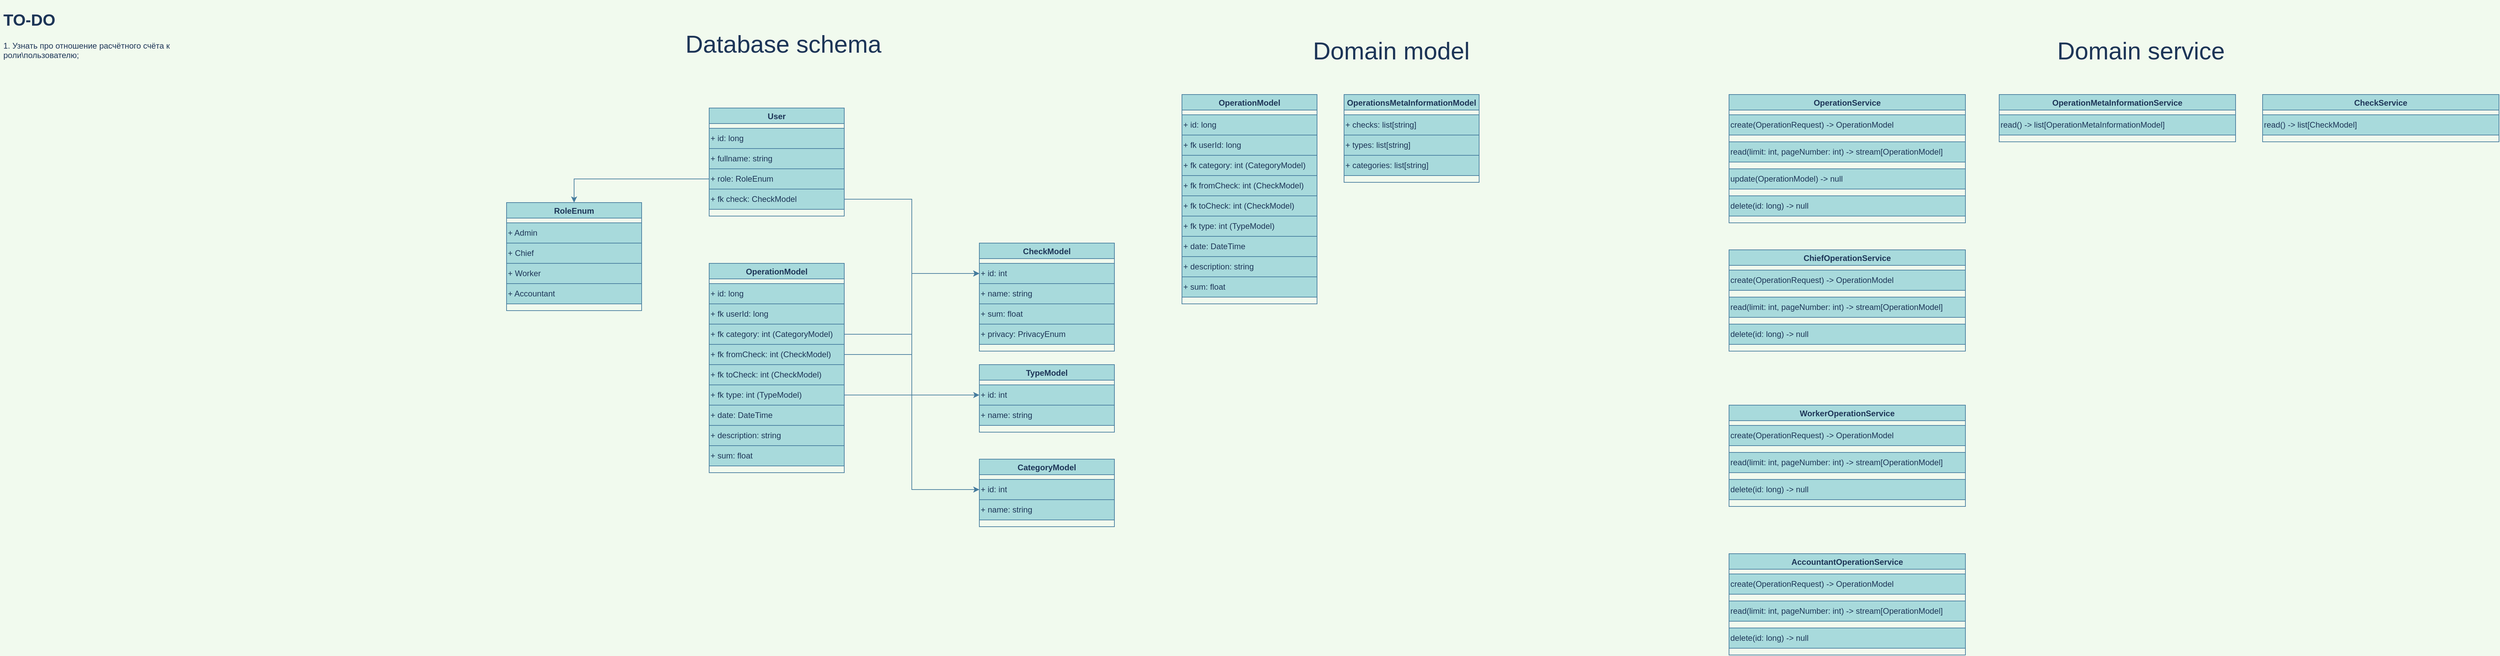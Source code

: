 <mxfile version="15.5.4" type="embed" pages="2"><diagram id="0zTr8NJ6fugIFkMb8NCp" name="Page-1"><mxGraphModel dx="4335" dy="437" grid="1" gridSize="10" guides="1" tooltips="1" connect="1" arrows="1" fold="1" page="1" pageScale="1" pageWidth="850" pageHeight="1100" background="#F1FAEE" math="0" shadow="0"><root><mxCell id="0"/><mxCell id="1" parent="0"/><mxCell id="CKd_9SMvibLWiLTXi5Ua-3" value="OperationService" style="swimlane;fillColor=#A8DADC;strokeColor=#457B9D;fontColor=#1D3557;" parent="1" vertex="1"><mxGeometry x="-790" y="160" width="350" height="190" as="geometry"><mxRectangle x="-900" y="10" width="140" height="30" as="alternateBounds"/></mxGeometry></mxCell><mxCell id="CKd_9SMvibLWiLTXi5Ua-4" value="create(OperationRequest) -&amp;gt; OperationModel" style="rounded=0;whiteSpace=wrap;html=1;align=left;fillColor=#A8DADC;strokeColor=#457B9D;fontColor=#1D3557;" parent="CKd_9SMvibLWiLTXi5Ua-3" vertex="1"><mxGeometry y="30" width="350" height="30" as="geometry"/></mxCell><mxCell id="zcg6ZxX6Wk7aITUErAla-9" value="update(OperationModel) -&amp;gt; null" style="rounded=0;whiteSpace=wrap;html=1;align=left;fillColor=#A8DADC;strokeColor=#457B9D;fontColor=#1D3557;" parent="CKd_9SMvibLWiLTXi5Ua-3" vertex="1"><mxGeometry y="110" width="350" height="30" as="geometry"/></mxCell><mxCell id="zcg6ZxX6Wk7aITUErAla-10" value="read(limit: int, pageNumber: int) -&amp;gt; stream[OperationModel]" style="rounded=0;whiteSpace=wrap;html=1;align=left;fillColor=#A8DADC;strokeColor=#457B9D;fontColor=#1D3557;" parent="CKd_9SMvibLWiLTXi5Ua-3" vertex="1"><mxGeometry y="70" width="350" height="30" as="geometry"/></mxCell><mxCell id="zcg6ZxX6Wk7aITUErAla-11" value="delete(id: long) -&amp;gt; null" style="rounded=0;whiteSpace=wrap;html=1;align=left;fillColor=#A8DADC;strokeColor=#457B9D;fontColor=#1D3557;" parent="CKd_9SMvibLWiLTXi5Ua-3" vertex="1"><mxGeometry y="150" width="350" height="30" as="geometry"/></mxCell><mxCell id="SoRRCeJYyz7D19szBIzm-13" value="&lt;h1&gt;TO-DO&lt;/h1&gt;&lt;p&gt;1. Узнать про отношение расчётного счёта к роли\пользователю;&lt;/p&gt;" style="text;html=1;strokeColor=none;fillColor=none;spacing=5;spacingTop=-20;whiteSpace=wrap;overflow=hidden;rounded=0;fontColor=#1D3557;" parent="1" vertex="1"><mxGeometry x="-3350" y="30" width="330" height="250" as="geometry"/></mxCell><mxCell id="zcg6ZxX6Wk7aITUErAla-1" value="OperationMetaInformationService" style="swimlane;fillColor=#A8DADC;strokeColor=#457B9D;fontColor=#1D3557;" parent="1" vertex="1"><mxGeometry x="-390" y="160" width="350" height="70" as="geometry"><mxRectangle x="-900" y="10" width="140" height="30" as="alternateBounds"/></mxGeometry></mxCell><mxCell id="zcg6ZxX6Wk7aITUErAla-2" value="read() -&amp;gt; list[OperationMetaInformationModel]" style="rounded=0;whiteSpace=wrap;html=1;align=left;fillColor=#A8DADC;strokeColor=#457B9D;fontColor=#1D3557;" parent="zcg6ZxX6Wk7aITUErAla-1" vertex="1"><mxGeometry y="30" width="350" height="30" as="geometry"/></mxCell><mxCell id="zcg6ZxX6Wk7aITUErAla-3" value="OperationsMetaInformationModel" style="swimlane;fillColor=#A8DADC;strokeColor=#457B9D;fontColor=#1D3557;" parent="1" vertex="1"><mxGeometry x="-1360" y="160" width="200" height="130" as="geometry"/></mxCell><mxCell id="zcg6ZxX6Wk7aITUErAla-5" value="+ checks: list[string]" style="rounded=0;whiteSpace=wrap;html=1;align=left;fillColor=#A8DADC;strokeColor=#457B9D;fontColor=#1D3557;" parent="zcg6ZxX6Wk7aITUErAla-3" vertex="1"><mxGeometry y="30" width="200" height="30" as="geometry"/></mxCell><mxCell id="zcg6ZxX6Wk7aITUErAla-7" value="+ types: list[string]" style="rounded=0;whiteSpace=wrap;html=1;align=left;fillColor=#A8DADC;strokeColor=#457B9D;fontColor=#1D3557;" parent="zcg6ZxX6Wk7aITUErAla-3" vertex="1"><mxGeometry y="60" width="200" height="30" as="geometry"/></mxCell><mxCell id="zcg6ZxX6Wk7aITUErAla-8" value="+ categories: list[string]" style="rounded=0;whiteSpace=wrap;html=1;align=left;fillColor=#A8DADC;strokeColor=#457B9D;fontColor=#1D3557;" parent="zcg6ZxX6Wk7aITUErAla-3" vertex="1"><mxGeometry y="90" width="200" height="30" as="geometry"/></mxCell><mxCell id="zcg6ZxX6Wk7aITUErAla-30" value="&lt;font style=&quot;font-size: 36px;&quot;&gt;Database schema&lt;/font&gt;" style="text;html=1;strokeColor=none;fillColor=none;align=center;verticalAlign=middle;whiteSpace=wrap;rounded=0;fontColor=#1D3557;" parent="1" vertex="1"><mxGeometry x="-2420" y="70" width="460" height="30" as="geometry"/></mxCell><mxCell id="zcg6ZxX6Wk7aITUErAla-32" value="&lt;font style=&quot;font-size: 36px;&quot;&gt;Domain model&lt;/font&gt;" style="text;html=1;strokeColor=none;fillColor=none;align=center;verticalAlign=middle;whiteSpace=wrap;rounded=0;fontColor=#1D3557;" parent="1" vertex="1"><mxGeometry x="-1520" y="80" width="460" height="30" as="geometry"/></mxCell><mxCell id="zcg6ZxX6Wk7aITUErAla-42" value="&lt;font style=&quot;font-size: 36px;&quot;&gt;Domain service&lt;/font&gt;" style="text;html=1;strokeColor=none;fillColor=none;align=center;verticalAlign=middle;whiteSpace=wrap;rounded=0;fontColor=#1D3557;" parent="1" vertex="1"><mxGeometry x="-410" y="80" width="460" height="30" as="geometry"/></mxCell><mxCell id="zcg6ZxX6Wk7aITUErAla-43" value="CheckService" style="swimlane;fillColor=#A8DADC;strokeColor=#457B9D;fontColor=#1D3557;" parent="1" vertex="1"><mxGeometry y="160" width="350" height="70" as="geometry"><mxRectangle x="-900" y="10" width="140" height="30" as="alternateBounds"/></mxGeometry></mxCell><mxCell id="zcg6ZxX6Wk7aITUErAla-44" value="read() -&amp;gt; list[CheckModel]" style="rounded=0;whiteSpace=wrap;html=1;align=left;fillColor=#A8DADC;strokeColor=#457B9D;fontColor=#1D3557;" parent="zcg6ZxX6Wk7aITUErAla-43" vertex="1"><mxGeometry y="30" width="350" height="30" as="geometry"/></mxCell><mxCell id="3" value="ChiefOperationService" style="swimlane;fillColor=#A8DADC;strokeColor=#457B9D;fontColor=#1D3557;" vertex="1" parent="1"><mxGeometry x="-790" y="390" width="350" height="150" as="geometry"><mxRectangle x="-900" y="10" width="140" height="30" as="alternateBounds"/></mxGeometry></mxCell><mxCell id="4" value="create(OperationRequest) -&amp;gt; OperationModel" style="rounded=0;whiteSpace=wrap;html=1;align=left;fillColor=#A8DADC;strokeColor=#457B9D;fontColor=#1D3557;" vertex="1" parent="3"><mxGeometry y="30" width="350" height="30" as="geometry"/></mxCell><mxCell id="6" value="read(limit: int, pageNumber: int) -&amp;gt; stream[OperationModel]" style="rounded=0;whiteSpace=wrap;html=1;align=left;fillColor=#A8DADC;strokeColor=#457B9D;fontColor=#1D3557;" vertex="1" parent="3"><mxGeometry y="70" width="350" height="30" as="geometry"/></mxCell><mxCell id="7" value="delete(id: long) -&amp;gt; null" style="rounded=0;whiteSpace=wrap;html=1;align=left;fillColor=#A8DADC;strokeColor=#457B9D;fontColor=#1D3557;" vertex="1" parent="3"><mxGeometry y="110" width="350" height="30" as="geometry"/></mxCell><mxCell id="13" value="OperationModel" style="swimlane;fillColor=#A8DADC;strokeColor=#457B9D;fontColor=#1D3557;" vertex="1" parent="1"><mxGeometry x="-1600" y="160" width="200" height="310" as="geometry"><mxRectangle x="-1300" y="10" width="140" height="30" as="alternateBounds"/></mxGeometry></mxCell><mxCell id="14" value="+ fk fromCheck: int (CheckModel)" style="rounded=0;whiteSpace=wrap;html=1;align=left;fillColor=#A8DADC;strokeColor=#457B9D;fontColor=#1D3557;" vertex="1" parent="13"><mxGeometry y="120" width="200" height="30" as="geometry"/></mxCell><mxCell id="15" value="+ fk type: int (TypeModel)" style="rounded=0;whiteSpace=wrap;html=1;align=left;fillColor=#A8DADC;strokeColor=#457B9D;fontColor=#1D3557;" vertex="1" parent="13"><mxGeometry y="180" width="200" height="30" as="geometry"/></mxCell><mxCell id="16" value="+ fk category: int (CategoryModel)" style="rounded=0;whiteSpace=wrap;html=1;align=left;fillColor=#A8DADC;strokeColor=#457B9D;fontColor=#1D3557;" vertex="1" parent="13"><mxGeometry y="90" width="200" height="30" as="geometry"/></mxCell><mxCell id="17" value="+ description: string" style="rounded=0;whiteSpace=wrap;html=1;align=left;fillColor=#A8DADC;strokeColor=#457B9D;fontColor=#1D3557;" vertex="1" parent="13"><mxGeometry y="240" width="200" height="30" as="geometry"/></mxCell><mxCell id="18" value="+ sum: float" style="rounded=0;whiteSpace=wrap;html=1;align=left;fillColor=#A8DADC;strokeColor=#457B9D;fontColor=#1D3557;" vertex="1" parent="13"><mxGeometry y="270" width="200" height="30" as="geometry"/></mxCell><mxCell id="19" value="+ id: long" style="rounded=0;whiteSpace=wrap;html=1;align=left;fillColor=#A8DADC;strokeColor=#457B9D;fontColor=#1D3557;" vertex="1" parent="13"><mxGeometry y="30" width="200" height="30" as="geometry"/></mxCell><mxCell id="20" value="+ date: DateTime" style="rounded=0;whiteSpace=wrap;html=1;align=left;fillColor=#A8DADC;strokeColor=#457B9D;fontColor=#1D3557;" vertex="1" parent="13"><mxGeometry y="210" width="200" height="30" as="geometry"/></mxCell><mxCell id="21" value="+ fk toCheck: int (CheckModel)" style="rounded=0;whiteSpace=wrap;html=1;align=left;fillColor=#A8DADC;strokeColor=#457B9D;fontColor=#1D3557;" vertex="1" parent="13"><mxGeometry y="150" width="200" height="30" as="geometry"/></mxCell><mxCell id="22" value="+ fk userId: long" style="rounded=0;whiteSpace=wrap;html=1;align=left;fillColor=#A8DADC;strokeColor=#457B9D;fontColor=#1D3557;" vertex="1" parent="13"><mxGeometry y="60" width="200" height="30" as="geometry"/></mxCell><mxCell id="23" value="WorkerOperationService" style="swimlane;fillColor=#A8DADC;strokeColor=#457B9D;fontColor=#1D3557;" vertex="1" parent="1"><mxGeometry x="-790" y="620" width="350" height="150" as="geometry"><mxRectangle x="-900" y="10" width="140" height="30" as="alternateBounds"/></mxGeometry></mxCell><mxCell id="24" value="create(OperationRequest) -&amp;gt; OperationModel" style="rounded=0;whiteSpace=wrap;html=1;align=left;fillColor=#A8DADC;strokeColor=#457B9D;fontColor=#1D3557;" vertex="1" parent="23"><mxGeometry y="30" width="350" height="30" as="geometry"/></mxCell><mxCell id="26" value="read(limit: int, pageNumber: int) -&amp;gt; stream[OperationModel]" style="rounded=0;whiteSpace=wrap;html=1;align=left;fillColor=#A8DADC;strokeColor=#457B9D;fontColor=#1D3557;" vertex="1" parent="23"><mxGeometry y="70" width="350" height="30" as="geometry"/></mxCell><mxCell id="27" value="delete(id: long) -&amp;gt; null" style="rounded=0;whiteSpace=wrap;html=1;align=left;fillColor=#A8DADC;strokeColor=#457B9D;fontColor=#1D3557;" vertex="1" parent="23"><mxGeometry y="110" width="350" height="30" as="geometry"/></mxCell><mxCell id="28" value="AccountantOperationService" style="swimlane;fillColor=#A8DADC;strokeColor=#457B9D;fontColor=#1D3557;" vertex="1" parent="1"><mxGeometry x="-790" y="840" width="350" height="150" as="geometry"><mxRectangle x="-900" y="10" width="140" height="30" as="alternateBounds"/></mxGeometry></mxCell><mxCell id="29" value="create(OperationRequest) -&amp;gt; OperationModel" style="rounded=0;whiteSpace=wrap;html=1;align=left;fillColor=#A8DADC;strokeColor=#457B9D;fontColor=#1D3557;" vertex="1" parent="28"><mxGeometry y="30" width="350" height="30" as="geometry"/></mxCell><mxCell id="31" value="read(limit: int, pageNumber: int) -&amp;gt; stream[OperationModel]" style="rounded=0;whiteSpace=wrap;html=1;align=left;fillColor=#A8DADC;strokeColor=#457B9D;fontColor=#1D3557;" vertex="1" parent="28"><mxGeometry y="70" width="350" height="30" as="geometry"/></mxCell><mxCell id="32" value="delete(id: long) -&amp;gt; null" style="rounded=0;whiteSpace=wrap;html=1;align=left;fillColor=#A8DADC;strokeColor=#457B9D;fontColor=#1D3557;" vertex="1" parent="28"><mxGeometry y="110" width="350" height="30" as="geometry"/></mxCell><mxCell id="CKd_9SMvibLWiLTXi5Ua-19" value="OperationModel" style="swimlane;fillColor=#A8DADC;strokeColor=#457B9D;fontColor=#1D3557;" parent="1" vertex="1"><mxGeometry x="-2300" y="410" width="200" height="310" as="geometry"><mxRectangle x="-1300" y="10" width="140" height="30" as="alternateBounds"/></mxGeometry></mxCell><mxCell id="CKd_9SMvibLWiLTXi5Ua-20" value="+ fk fromCheck: int (CheckModel)" style="rounded=0;whiteSpace=wrap;html=1;align=left;fillColor=#A8DADC;strokeColor=#457B9D;fontColor=#1D3557;" parent="CKd_9SMvibLWiLTXi5Ua-19" vertex="1"><mxGeometry y="120" width="200" height="30" as="geometry"/></mxCell><mxCell id="CKd_9SMvibLWiLTXi5Ua-21" value="+ fk type: int (TypeModel)" style="rounded=0;whiteSpace=wrap;html=1;align=left;fillColor=#A8DADC;strokeColor=#457B9D;fontColor=#1D3557;" parent="CKd_9SMvibLWiLTXi5Ua-19" vertex="1"><mxGeometry y="180" width="200" height="30" as="geometry"/></mxCell><mxCell id="CKd_9SMvibLWiLTXi5Ua-22" value="+ fk category: int (CategoryModel)" style="rounded=0;whiteSpace=wrap;html=1;align=left;fillColor=#A8DADC;strokeColor=#457B9D;fontColor=#1D3557;" parent="CKd_9SMvibLWiLTXi5Ua-19" vertex="1"><mxGeometry y="90" width="200" height="30" as="geometry"/></mxCell><mxCell id="CKd_9SMvibLWiLTXi5Ua-23" value="+ description: string" style="rounded=0;whiteSpace=wrap;html=1;align=left;fillColor=#A8DADC;strokeColor=#457B9D;fontColor=#1D3557;" parent="CKd_9SMvibLWiLTXi5Ua-19" vertex="1"><mxGeometry y="240" width="200" height="30" as="geometry"/></mxCell><mxCell id="CKd_9SMvibLWiLTXi5Ua-24" value="+ sum: float" style="rounded=0;whiteSpace=wrap;html=1;align=left;fillColor=#A8DADC;strokeColor=#457B9D;fontColor=#1D3557;" parent="CKd_9SMvibLWiLTXi5Ua-19" vertex="1"><mxGeometry y="270" width="200" height="30" as="geometry"/></mxCell><mxCell id="CKd_9SMvibLWiLTXi5Ua-26" value="+ id: long" style="rounded=0;whiteSpace=wrap;html=1;align=left;fillColor=#A8DADC;strokeColor=#457B9D;fontColor=#1D3557;" parent="CKd_9SMvibLWiLTXi5Ua-19" vertex="1"><mxGeometry y="30" width="200" height="30" as="geometry"/></mxCell><mxCell id="CKd_9SMvibLWiLTXi5Ua-27" value="+ date: DateTime" style="rounded=0;whiteSpace=wrap;html=1;align=left;fillColor=#A8DADC;strokeColor=#457B9D;fontColor=#1D3557;" parent="CKd_9SMvibLWiLTXi5Ua-19" vertex="1"><mxGeometry y="210" width="200" height="30" as="geometry"/></mxCell><mxCell id="9" value="+ fk toCheck: int (CheckModel)" style="rounded=0;whiteSpace=wrap;html=1;align=left;fillColor=#A8DADC;strokeColor=#457B9D;fontColor=#1D3557;" vertex="1" parent="CKd_9SMvibLWiLTXi5Ua-19"><mxGeometry y="150" width="200" height="30" as="geometry"/></mxCell><mxCell id="12" value="+ fk userId: long" style="rounded=0;whiteSpace=wrap;html=1;align=left;fillColor=#A8DADC;strokeColor=#457B9D;fontColor=#1D3557;" vertex="1" parent="CKd_9SMvibLWiLTXi5Ua-19"><mxGeometry y="60" width="200" height="30" as="geometry"/></mxCell><mxCell id="CKd_9SMvibLWiLTXi5Ua-36" value="User" style="swimlane;fillColor=#A8DADC;strokeColor=#457B9D;fontColor=#1D3557;" parent="1" vertex="1"><mxGeometry x="-2300" y="180" width="200" height="160" as="geometry"/></mxCell><mxCell id="CKd_9SMvibLWiLTXi5Ua-37" value="+ id: long" style="rounded=0;whiteSpace=wrap;html=1;align=left;fillColor=#A8DADC;strokeColor=#457B9D;fontColor=#1D3557;" parent="CKd_9SMvibLWiLTXi5Ua-36" vertex="1"><mxGeometry y="30" width="200" height="30" as="geometry"/></mxCell><mxCell id="CKd_9SMvibLWiLTXi5Ua-40" value="+ fullname: string" style="rounded=0;whiteSpace=wrap;html=1;align=left;fillColor=#A8DADC;strokeColor=#457B9D;fontColor=#1D3557;" parent="CKd_9SMvibLWiLTXi5Ua-36" vertex="1"><mxGeometry y="60" width="200" height="30" as="geometry"/></mxCell><mxCell id="CKd_9SMvibLWiLTXi5Ua-41" value="+ role: RoleEnum" style="rounded=0;whiteSpace=wrap;html=1;align=left;fillColor=#A8DADC;strokeColor=#457B9D;fontColor=#1D3557;" parent="CKd_9SMvibLWiLTXi5Ua-36" vertex="1"><mxGeometry y="90" width="200" height="30" as="geometry"/></mxCell><mxCell id="SoRRCeJYyz7D19szBIzm-7" value="+ fk check: CheckModel" style="rounded=0;whiteSpace=wrap;html=1;align=left;fillColor=#A8DADC;strokeColor=#457B9D;fontColor=#1D3557;" parent="CKd_9SMvibLWiLTXi5Ua-36" vertex="1"><mxGeometry y="120" width="200" height="30" as="geometry"/></mxCell><mxCell id="CKd_9SMvibLWiLTXi5Ua-42" value="RoleEnum" style="swimlane;fillColor=#A8DADC;strokeColor=#457B9D;fontColor=#1D3557;" parent="1" vertex="1"><mxGeometry x="-2600" y="320" width="200" height="160" as="geometry"/></mxCell><mxCell id="CKd_9SMvibLWiLTXi5Ua-45" value="+ Admin" style="rounded=0;whiteSpace=wrap;html=1;align=left;fillColor=#A8DADC;strokeColor=#457B9D;fontColor=#1D3557;" parent="CKd_9SMvibLWiLTXi5Ua-42" vertex="1"><mxGeometry y="30" width="200" height="30" as="geometry"/></mxCell><mxCell id="CKd_9SMvibLWiLTXi5Ua-46" value="+ Chief" style="rounded=0;whiteSpace=wrap;html=1;align=left;fillColor=#A8DADC;strokeColor=#457B9D;fontColor=#1D3557;" parent="CKd_9SMvibLWiLTXi5Ua-42" vertex="1"><mxGeometry y="60" width="200" height="30" as="geometry"/></mxCell><mxCell id="CKd_9SMvibLWiLTXi5Ua-47" value="+ Worker" style="rounded=0;whiteSpace=wrap;html=1;align=left;fillColor=#A8DADC;strokeColor=#457B9D;fontColor=#1D3557;" parent="CKd_9SMvibLWiLTXi5Ua-42" vertex="1"><mxGeometry y="90" width="200" height="30" as="geometry"/></mxCell><mxCell id="CKd_9SMvibLWiLTXi5Ua-48" value="+ Accountant" style="rounded=0;whiteSpace=wrap;html=1;align=left;fillColor=#A8DADC;strokeColor=#457B9D;fontColor=#1D3557;" parent="CKd_9SMvibLWiLTXi5Ua-42" vertex="1"><mxGeometry y="120" width="200" height="30" as="geometry"/></mxCell><mxCell id="SoRRCeJYyz7D19szBIzm-8" value="CheckModel" style="swimlane;fillColor=#A8DADC;strokeColor=#457B9D;fontColor=#1D3557;" parent="1" vertex="1"><mxGeometry x="-1900" y="380" width="200" height="160" as="geometry"/></mxCell><mxCell id="SoRRCeJYyz7D19szBIzm-9" value="+ id: int" style="rounded=0;whiteSpace=wrap;html=1;align=left;fillColor=#A8DADC;strokeColor=#457B9D;fontColor=#1D3557;" parent="SoRRCeJYyz7D19szBIzm-8" vertex="1"><mxGeometry y="30" width="200" height="30" as="geometry"/></mxCell><mxCell id="SoRRCeJYyz7D19szBIzm-10" value="+ name: string" style="rounded=0;whiteSpace=wrap;html=1;align=left;fillColor=#A8DADC;strokeColor=#457B9D;fontColor=#1D3557;" parent="SoRRCeJYyz7D19szBIzm-8" vertex="1"><mxGeometry y="60" width="200" height="30" as="geometry"/></mxCell><mxCell id="SoRRCeJYyz7D19szBIzm-11" value="+ sum: float" style="rounded=0;whiteSpace=wrap;html=1;align=left;fillColor=#A8DADC;strokeColor=#457B9D;fontColor=#1D3557;" parent="SoRRCeJYyz7D19szBIzm-8" vertex="1"><mxGeometry y="90" width="200" height="30" as="geometry"/></mxCell><mxCell id="33" value="+ privacy: PrivacyEnum" style="rounded=0;whiteSpace=wrap;html=1;align=left;fillColor=#A8DADC;strokeColor=#457B9D;fontColor=#1D3557;" vertex="1" parent="SoRRCeJYyz7D19szBIzm-8"><mxGeometry y="120" width="200" height="30" as="geometry"/></mxCell><mxCell id="zcg6ZxX6Wk7aITUErAla-14" style="edgeStyle=orthogonalEdgeStyle;rounded=0;orthogonalLoop=1;jettySize=auto;html=1;entryX=0;entryY=0.5;entryDx=0;entryDy=0;labelBackgroundColor=#F1FAEE;strokeColor=#457B9D;fontColor=#1D3557;" parent="1" source="CKd_9SMvibLWiLTXi5Ua-20" target="SoRRCeJYyz7D19szBIzm-9" edge="1"><mxGeometry x="-2720" y="180" as="geometry"/></mxCell><mxCell id="zcg6ZxX6Wk7aITUErAla-15" value="TypeModel" style="swimlane;fillColor=#A8DADC;strokeColor=#457B9D;fontColor=#1D3557;" parent="1" vertex="1"><mxGeometry x="-1900" y="560" width="200" height="100" as="geometry"/></mxCell><mxCell id="zcg6ZxX6Wk7aITUErAla-16" value="+ id: int" style="rounded=0;whiteSpace=wrap;html=1;align=left;fillColor=#A8DADC;strokeColor=#457B9D;fontColor=#1D3557;" parent="zcg6ZxX6Wk7aITUErAla-15" vertex="1"><mxGeometry y="30" width="200" height="30" as="geometry"/></mxCell><mxCell id="zcg6ZxX6Wk7aITUErAla-17" value="+ name: string" style="rounded=0;whiteSpace=wrap;html=1;align=left;fillColor=#A8DADC;strokeColor=#457B9D;fontColor=#1D3557;" parent="zcg6ZxX6Wk7aITUErAla-15" vertex="1"><mxGeometry y="60" width="200" height="30" as="geometry"/></mxCell><mxCell id="zcg6ZxX6Wk7aITUErAla-19" value="CategoryModel" style="swimlane;fillColor=#A8DADC;strokeColor=#457B9D;fontColor=#1D3557;" parent="1" vertex="1"><mxGeometry x="-1900" y="700" width="200" height="100" as="geometry"/></mxCell><mxCell id="zcg6ZxX6Wk7aITUErAla-20" value="+ id: int" style="rounded=0;whiteSpace=wrap;html=1;align=left;fillColor=#A8DADC;strokeColor=#457B9D;fontColor=#1D3557;" parent="zcg6ZxX6Wk7aITUErAla-19" vertex="1"><mxGeometry y="30" width="200" height="30" as="geometry"/></mxCell><mxCell id="zcg6ZxX6Wk7aITUErAla-21" value="+ name: string" style="rounded=0;whiteSpace=wrap;html=1;align=left;fillColor=#A8DADC;strokeColor=#457B9D;fontColor=#1D3557;" parent="zcg6ZxX6Wk7aITUErAla-19" vertex="1"><mxGeometry y="60" width="200" height="30" as="geometry"/></mxCell><mxCell id="zcg6ZxX6Wk7aITUErAla-24" style="edgeStyle=orthogonalEdgeStyle;rounded=0;orthogonalLoop=1;jettySize=auto;html=1;entryX=0;entryY=0.5;entryDx=0;entryDy=0;labelBackgroundColor=#F1FAEE;strokeColor=#457B9D;fontColor=#1D3557;" parent="1" source="CKd_9SMvibLWiLTXi5Ua-21" target="zcg6ZxX6Wk7aITUErAla-16" edge="1"><mxGeometry x="-2720" y="180" as="geometry"/></mxCell><mxCell id="zcg6ZxX6Wk7aITUErAla-25" style="edgeStyle=orthogonalEdgeStyle;rounded=0;orthogonalLoop=1;jettySize=auto;html=1;entryX=0;entryY=0.5;entryDx=0;entryDy=0;labelBackgroundColor=#F1FAEE;strokeColor=#457B9D;fontColor=#1D3557;" parent="1" source="CKd_9SMvibLWiLTXi5Ua-22" target="zcg6ZxX6Wk7aITUErAla-20" edge="1"><mxGeometry x="-2720" y="180" as="geometry"/></mxCell><mxCell id="zcg6ZxX6Wk7aITUErAla-26" style="edgeStyle=orthogonalEdgeStyle;rounded=0;orthogonalLoop=1;jettySize=auto;html=1;entryX=0;entryY=0.5;entryDx=0;entryDy=0;labelBackgroundColor=#F1FAEE;strokeColor=#457B9D;fontColor=#1D3557;" parent="1" source="SoRRCeJYyz7D19szBIzm-7" target="SoRRCeJYyz7D19szBIzm-9" edge="1"><mxGeometry x="-2720" y="180" as="geometry"/></mxCell><mxCell id="zcg6ZxX6Wk7aITUErAla-27" style="edgeStyle=orthogonalEdgeStyle;rounded=0;orthogonalLoop=1;jettySize=auto;html=1;entryX=0.5;entryY=0;entryDx=0;entryDy=0;labelBackgroundColor=#F1FAEE;strokeColor=#457B9D;fontColor=#1D3557;" parent="1" source="CKd_9SMvibLWiLTXi5Ua-41" target="CKd_9SMvibLWiLTXi5Ua-42" edge="1"><mxGeometry x="-2720" y="180" as="geometry"/></mxCell></root></mxGraphModel></diagram><diagram id="RCsG_tGw5-zIpyIvEPFC" name="Page-2">&#xa;    <mxGraphModel dx="974" dy="460" grid="1" gridSize="10" guides="1" tooltips="1" connect="1" arrows="1" fold="1" page="1" pageScale="1" pageWidth="850" pageHeight="1100" math="0" shadow="0">&#xa;      <root>&#xa;        <mxCell id="0"/>&#xa;        <mxCell id="1" parent="0"/>&#xa;      </root>&#xa;    </mxGraphModel>&#xa;  </diagram></mxfile>